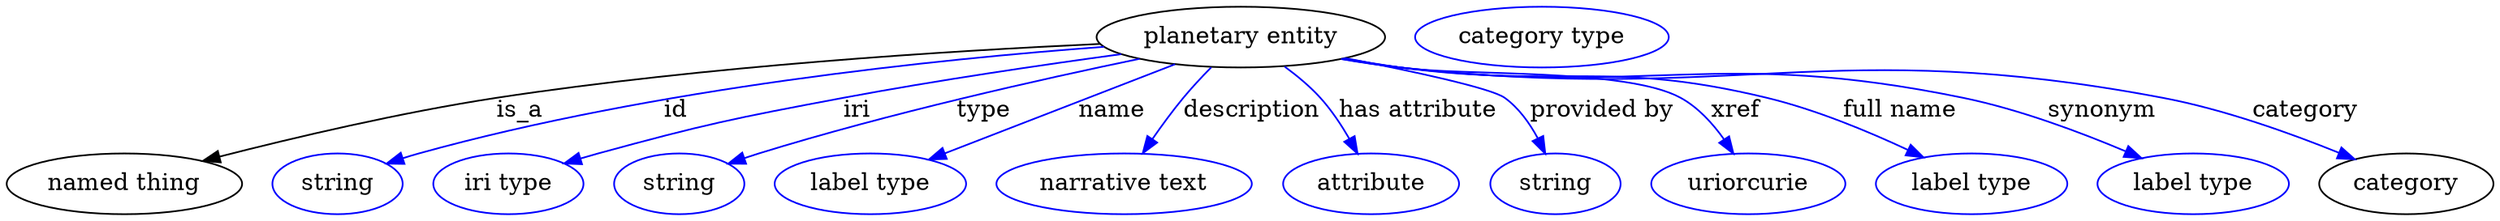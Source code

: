 digraph {
	graph [bb="0,0,1467.9,123"];
	node [label="\N"];
	"planetary entity"	[height=0.5,
		label="planetary entity",
		pos="728.54,105",
		width=2.3651];
	"named thing"	[height=0.5,
		pos="69.544,18",
		width=1.9318];
	"planetary entity" -> "named thing"	[label=is_a,
		lp="303.54,61.5",
		pos="e,115.95,31.595 645.2,100.93 556.59,96.829 412.55,87.782 289.54,69 233.21,60.398 169.85,45.423 125.64,34.098"];
	id	[color=blue,
		height=0.5,
		label=string,
		pos="195.54,18",
		width=1.0652];
	"planetary entity" -> id	[color=blue,
		label=id,
		lp="395.54,61.5",
		pos="e,224.53,29.99 647.83,99.215 550.49,91.959 382.6,74.675 243.54,36 240.44,35.135 237.24,34.172 234.04,33.155",
		style=solid];
	iri	[color=blue,
		height=0.5,
		label="iri type",
		pos="296.54,18",
		width=1.2277];
	"planetary entity" -> iri	[color=blue,
		label=iri,
		lp="502.54,61.5",
		pos="e,329.84,29.938 657.91,94.874 611.36,88.506 549.13,79.322 494.54,69 430.03,56.801 413.91,53.205 350.54,36 346.97,35.029 343.27,33.974 \
339.57,32.883",
		style=solid];
	type	[color=blue,
		height=0.5,
		label=string,
		pos="397.54,18",
		width=1.0652];
	"planetary entity" -> type	[color=blue,
		label=type,
		lp="576.54,61.5",
		pos="e,426.49,29.935 668.9,92.138 611,80.057 520.91,59.758 444.54,36 441.79,35.142 438.95,34.22 436.11,33.265",
		style=solid];
	name	[color=blue,
		height=0.5,
		label="label type",
		pos="510.54,18",
		width=1.5707];
	"planetary entity" -> name	[color=blue,
		label=name,
		lp="653.54,61.5",
		pos="e,544.96,32.419 689.82,88.902 651.84,74.093 594.02,51.548 554.37,36.09",
		style=solid];
	description	[color=blue,
		height=0.5,
		label="narrative text",
		pos="660.54,18",
		width=2.0943];
	"planetary entity" -> description	[color=blue,
		label=description,
		lp="734.04,61.5",
		pos="e,670.73,36.264 710.37,87.21 704.73,81.64 698.65,75.259 693.54,69 687.43,61.506 681.4,52.858 676.21,44.883",
		style=solid];
	"has attribute"	[color=blue,
		height=0.5,
		label=attribute,
		pos="805.54,18",
		width=1.4443];
	"planetary entity" -> "has attribute"	[color=blue,
		label="has attribute",
		lp="832.54,61.5",
		pos="e,797.15,35.806 753.35,87.723 760.65,82.274 768.33,75.832 774.54,69 781.13,61.751 787.13,52.916 792.07,44.701",
		style=solid];
	"provided by"	[color=blue,
		height=0.5,
		label=string,
		pos="913.54,18",
		width=1.0652];
	"planetary entity" -> "provided by"	[color=blue,
		label="provided by",
		lp="940.04,61.5",
		pos="e,907.51,35.857 789.93,92.523 829.77,84.667 875.69,74.679 883.54,69 891.86,62.987 898.29,53.899 903.03,45.113",
		style=solid];
	xref	[color=blue,
		height=0.5,
		label=uriorcurie,
		pos="1027.5,18",
		width=1.5887];
	"planetary entity" -> xref	[color=blue,
		label=xref,
		lp="1019,61.5",
		pos="e,1018.4,35.882 789.37,92.361 800.39,90.435 811.79,88.56 822.54,87 858.83,81.734 954.31,86.469 986.54,69 997.12,63.267 1006,53.569 \
1012.8,44.232",
		style=solid];
	"full name"	[color=blue,
		height=0.5,
		label="label type",
		pos="1159.5,18",
		width=1.5707];
	"planetary entity" -> "full name"	[color=blue,
		label="full name",
		lp="1116,61.5",
		pos="e,1130.8,33.719 788.84,92.218 800.01,90.283 811.61,88.443 822.54,87 917.61,74.453 944.32,91.443 1037.5,69 1066.7,61.984 1097.9,49.062 \
1121.5,38.112",
		style=solid];
	synonym	[color=blue,
		height=0.5,
		label="label type",
		pos="1290.5,18",
		width=1.5707];
	"planetary entity" -> synonym	[color=blue,
		label=synonym,
		lp="1236.5,61.5",
		pos="e,1259.8,33.226 788.05,92.084 799.46,90.127 811.34,88.312 822.54,87 968.87,69.857 1009.2,98.578 1153.5,69 1187.1,62.119 1223.5,48.533 \
1250.3,37.258",
		style=solid];
	category	[height=0.5,
		pos="1416.5,18",
		width=1.4263];
	"planetary entity" -> category	[color=blue,
		label=category,
		lp="1357,61.5",
		pos="e,1386.1,32.528 787.78,91.997 799.27,90.035 811.25,88.241 822.54,87 1021.5,65.137 1075.9,106.23 1272.5,69 1308.7,62.153 1348.1,47.985 \
1376.5,36.473",
		style=solid];
	"named thing_category"	[color=blue,
		height=0.5,
		label="category type",
		pos="906.54,105",
		width=2.0762];
}
